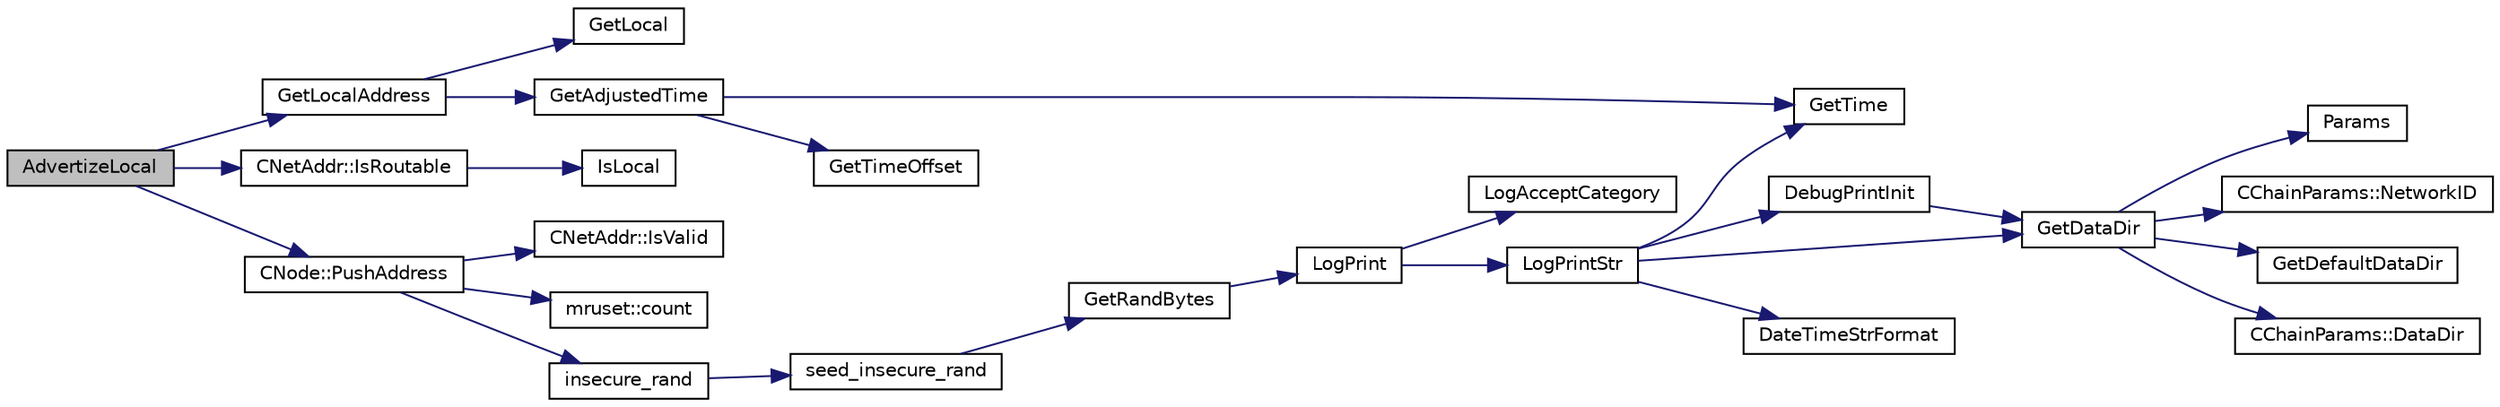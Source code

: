 digraph "AdvertizeLocal"
{
  edge [fontname="Helvetica",fontsize="10",labelfontname="Helvetica",labelfontsize="10"];
  node [fontname="Helvetica",fontsize="10",shape=record];
  rankdir="LR";
  Node174 [label="AdvertizeLocal",height=0.2,width=0.4,color="black", fillcolor="grey75", style="filled", fontcolor="black"];
  Node174 -> Node175 [color="midnightblue",fontsize="10",style="solid",fontname="Helvetica"];
  Node175 [label="GetLocalAddress",height=0.2,width=0.4,color="black", fillcolor="white", style="filled",URL="$dd/d84/net_8cpp.html#a66f5f0bc1dad5cfe429157d5637a93dc"];
  Node175 -> Node176 [color="midnightblue",fontsize="10",style="solid",fontname="Helvetica"];
  Node176 [label="GetLocal",height=0.2,width=0.4,color="black", fillcolor="white", style="filled",URL="$dd/d84/net_8cpp.html#a51605827c953a7843f9b165eada26857"];
  Node175 -> Node177 [color="midnightblue",fontsize="10",style="solid",fontname="Helvetica"];
  Node177 [label="GetAdjustedTime",height=0.2,width=0.4,color="black", fillcolor="white", style="filled",URL="$df/d2d/util_8cpp.html#a09f81b9c7650f898cf3cf305b87547e6"];
  Node177 -> Node178 [color="midnightblue",fontsize="10",style="solid",fontname="Helvetica"];
  Node178 [label="GetTime",height=0.2,width=0.4,color="black", fillcolor="white", style="filled",URL="$df/d2d/util_8cpp.html#a46fac5fba8ba905b5f9acb364f5d8c6f"];
  Node177 -> Node179 [color="midnightblue",fontsize="10",style="solid",fontname="Helvetica"];
  Node179 [label="GetTimeOffset",height=0.2,width=0.4,color="black", fillcolor="white", style="filled",URL="$df/d2d/util_8cpp.html#a50ca5344c75631267633f15cfe5e983e"];
  Node174 -> Node180 [color="midnightblue",fontsize="10",style="solid",fontname="Helvetica"];
  Node180 [label="CNetAddr::IsRoutable",height=0.2,width=0.4,color="black", fillcolor="white", style="filled",URL="$d3/dc3/class_c_net_addr.html#a4e3b2fea2a6151c76684b3812df4a5c3"];
  Node180 -> Node181 [color="midnightblue",fontsize="10",style="solid",fontname="Helvetica"];
  Node181 [label="IsLocal",height=0.2,width=0.4,color="black", fillcolor="white", style="filled",URL="$dd/d84/net_8cpp.html#a16fa1bd4d34c4c29c90903fc3cdf7517",tooltip="check whether a given address is potentially local "];
  Node174 -> Node182 [color="midnightblue",fontsize="10",style="solid",fontname="Helvetica"];
  Node182 [label="CNode::PushAddress",height=0.2,width=0.4,color="black", fillcolor="white", style="filled",URL="$d1/d64/class_c_node.html#a06950a5ce265a1d4df1aad7f28e6fde8"];
  Node182 -> Node183 [color="midnightblue",fontsize="10",style="solid",fontname="Helvetica"];
  Node183 [label="CNetAddr::IsValid",height=0.2,width=0.4,color="black", fillcolor="white", style="filled",URL="$d3/dc3/class_c_net_addr.html#a6fe20b8da9701ca5dc2af078e2e8ac25"];
  Node182 -> Node184 [color="midnightblue",fontsize="10",style="solid",fontname="Helvetica"];
  Node184 [label="mruset::count",height=0.2,width=0.4,color="black", fillcolor="white", style="filled",URL="$d6/d19/classmruset.html#aff65b732aed809fb84542e1136321a24"];
  Node182 -> Node185 [color="midnightblue",fontsize="10",style="solid",fontname="Helvetica"];
  Node185 [label="insecure_rand",height=0.2,width=0.4,color="black", fillcolor="white", style="filled",URL="$d8/d3c/util_8h.html#ae8f7a2f188545bbbf746160adc42038e"];
  Node185 -> Node186 [color="midnightblue",fontsize="10",style="solid",fontname="Helvetica"];
  Node186 [label="seed_insecure_rand",height=0.2,width=0.4,color="black", fillcolor="white", style="filled",URL="$d8/d3c/util_8h.html#abef4e13668f53ac5404c796462aed9b4",tooltip="Seed insecure_rand using the random pool. "];
  Node186 -> Node187 [color="midnightblue",fontsize="10",style="solid",fontname="Helvetica"];
  Node187 [label="GetRandBytes",height=0.2,width=0.4,color="black", fillcolor="white", style="filled",URL="$df/d2d/util_8cpp.html#acf52c2aa8213c7b15e26594a2264ed8a"];
  Node187 -> Node188 [color="midnightblue",fontsize="10",style="solid",fontname="Helvetica"];
  Node188 [label="LogPrint",height=0.2,width=0.4,color="black", fillcolor="white", style="filled",URL="$d8/d3c/util_8h.html#aab1f837a2366f424bdc996fdf6352171"];
  Node188 -> Node189 [color="midnightblue",fontsize="10",style="solid",fontname="Helvetica"];
  Node189 [label="LogAcceptCategory",height=0.2,width=0.4,color="black", fillcolor="white", style="filled",URL="$d8/d3c/util_8h.html#a343d2a13efe00125f78d25dafb0a8d98"];
  Node188 -> Node190 [color="midnightblue",fontsize="10",style="solid",fontname="Helvetica"];
  Node190 [label="LogPrintStr",height=0.2,width=0.4,color="black", fillcolor="white", style="filled",URL="$d8/d3c/util_8h.html#afd4c3002b2797c0560adddb6af3ca1da"];
  Node190 -> Node191 [color="midnightblue",fontsize="10",style="solid",fontname="Helvetica"];
  Node191 [label="DebugPrintInit",height=0.2,width=0.4,color="black", fillcolor="white", style="filled",URL="$df/d2d/util_8cpp.html#a751ff5f21d880737811136b5e0bcea12"];
  Node191 -> Node192 [color="midnightblue",fontsize="10",style="solid",fontname="Helvetica"];
  Node192 [label="GetDataDir",height=0.2,width=0.4,color="black", fillcolor="white", style="filled",URL="$df/d2d/util_8cpp.html#ab83866a054745d4b30a3948a1b44beba"];
  Node192 -> Node193 [color="midnightblue",fontsize="10",style="solid",fontname="Helvetica"];
  Node193 [label="Params",height=0.2,width=0.4,color="black", fillcolor="white", style="filled",URL="$df/dbf/chainparams_8cpp.html#ace5c5b706d71a324a417dd2db394fd4a",tooltip="Return the currently selected parameters. "];
  Node192 -> Node194 [color="midnightblue",fontsize="10",style="solid",fontname="Helvetica"];
  Node194 [label="CChainParams::NetworkID",height=0.2,width=0.4,color="black", fillcolor="white", style="filled",URL="$d1/d4f/class_c_chain_params.html#a90dc493ec0c0325c98c3ac06eb99862b"];
  Node192 -> Node195 [color="midnightblue",fontsize="10",style="solid",fontname="Helvetica"];
  Node195 [label="GetDefaultDataDir",height=0.2,width=0.4,color="black", fillcolor="white", style="filled",URL="$df/d2d/util_8cpp.html#ab272995de020a3bcbf743be630e485c6"];
  Node192 -> Node196 [color="midnightblue",fontsize="10",style="solid",fontname="Helvetica"];
  Node196 [label="CChainParams::DataDir",height=0.2,width=0.4,color="black", fillcolor="white", style="filled",URL="$d1/d4f/class_c_chain_params.html#a959488b5d8e6fe62857940b831d73a78"];
  Node190 -> Node192 [color="midnightblue",fontsize="10",style="solid",fontname="Helvetica"];
  Node190 -> Node197 [color="midnightblue",fontsize="10",style="solid",fontname="Helvetica"];
  Node197 [label="DateTimeStrFormat",height=0.2,width=0.4,color="black", fillcolor="white", style="filled",URL="$df/d2d/util_8cpp.html#a749bc6776c8ec72d7c5e4dea56aee415"];
  Node190 -> Node178 [color="midnightblue",fontsize="10",style="solid",fontname="Helvetica"];
}
